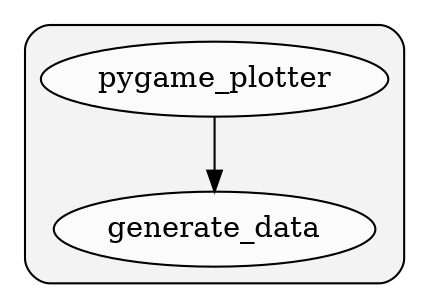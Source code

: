 digraph G {
    graph [rankdir=TB];
    subgraph cluster_G {

        graph [style="filled,rounded",fillcolor="#80808018", label=""];
        pygame_plotter [label="pygame_plotter", style="filled", fillcolor="#ffffffb2", fontcolor="#000000", group="0"];
        pygame_plotter__generate_data [label="generate_data", style="filled", fillcolor="#ffffffb2", fontcolor="#000000", group="0"];
    }
        pygame_plotter -> pygame_plotter__generate_data [style="solid", color="#000000"];
    }
